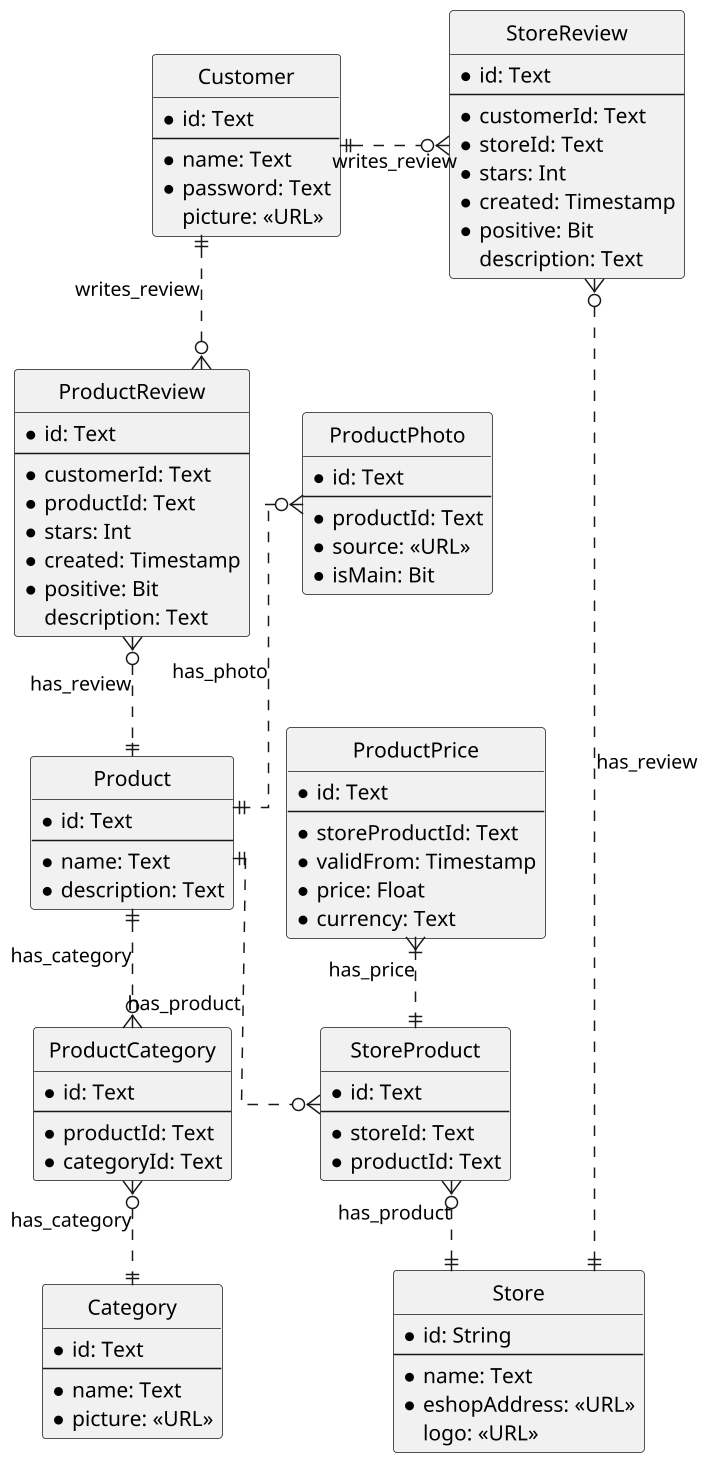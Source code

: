 @startuml heureka-data

hide circle
skinparam Linetype ortho

scale 1.5

entity Category {
    * id: Text
    ---
    * name: Text
    * picture: <<URL>>
}

entity Product {
    * id: Text
    ---
    * name: Text
    * description: Text
}

entity ProductCategory {
    * id: Text
    ---
    * productId: Text
    * categoryId: Text
}

entity ProductPhoto {
    * id: Text
    ---
    * productId: Text
    * source: <<URL>>
    * isMain: Bit
}

entity Store {
    * id: String
    ---
    * name: Text
    * eshopAddress: <<URL>>
      logo: <<URL>>
}

entity StoreProduct {
    * id: Text
    ---
    * storeId: Text
    * productId: Text
}

entity ProductPrice {
    * id: Text
    ---
    * storeProductId: Text
    * validFrom: Timestamp
    * price: Float
    * currency: Text
}

entity Customer {
    * id: Text
    ---
    * name: Text
    * password: Text
      picture: <<URL>>
}

entity StoreReview {
    * id: Text
    ---
    * customerId: Text
    * storeId: Text
    * stars: Int
    * created: Timestamp
    * positive: Bit
      description: Text
}

entity ProductReview {
    * id: Text
    ---
    * customerId: Text
    * productId: Text
    * stars: Int
    * created: Timestamp
    * positive: Bit
      description: Text
}



ProductPrice }|..|| StoreProduct: has_price
Product ||..o{ ProductCategory: has_category
ProductCategory }o..|| Category: has_category
ProductPhoto }o..|| Product: has_photo
Product ||..o{ StoreProduct: has_product
StoreProduct }o..|| Store: has_product
Customer ||.r.o{ StoreReview: writes_review
Customer ||..o{ ProductReview: writes_review
StoreReview }o..|| Store: has_review
ProductReview }o..|| Product: has_review

@enduml